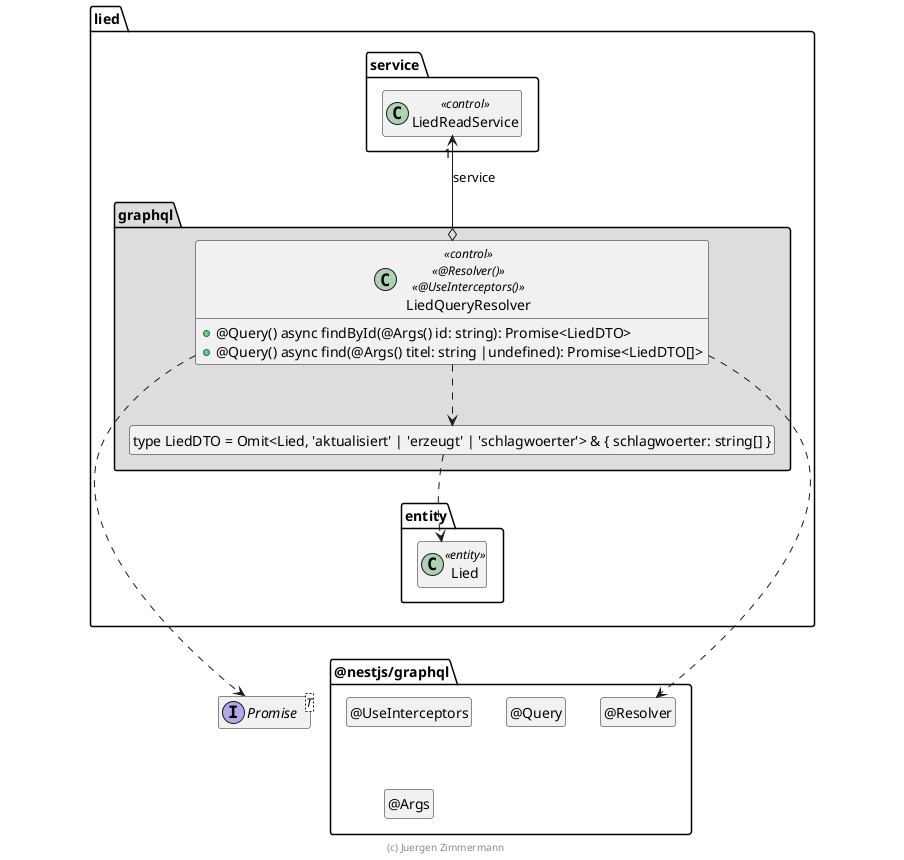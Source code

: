 ' Copyright (C) 2019 - present Juergen Zimmermann, Hochschule Karlsruhe
'
' This program is free software: you can redistribute it and/or modify
' it under the terms of the GNU General Public License as published by
' the Free Software Foundation, either version 3 of the License, or
' (at your option) any later version.
'
' This program is distributed in the hope that it will be useful,
' but WITHOUT ANY WARRANTY; without even the implied warranty of
' MERCHANTABILITY or FITNESS FOR A PARTICULAR PURPOSE.  See the
' GNU General Public License for more details.
'
' You should have received a copy of the GNU General Public License
' along with this program.  If not, see <https://www.gnu.org/licenses/>.

' Preview durch <Alt>d

@startuml Controller-Klasse

interface Promise<T>

package @nestjs/graphql {
  class "@Resolver" as Resolver
  hide Resolver circle

  class "@UseInterceptors" as UseInterceptors
  hide UseInterceptors circle

  class "@Query" as Query
  hide Query circle

  class "@Args" as Args
  hide Args circle

  Resolver .left[hidden].> Promise
}

package lied {
  package entity {
    class Lied <<entity>>
  }

  package service {
    class LiedReadService << control >>
  }

  package graphql #DDDDDD {
    class "type LiedDTO = Omit<Lied, 'aktualisiert' | 'erzeugt' | 'schlagwoerter'> & { schlagwoerter: string[] }" as LiedDTO
    hide LiedDTO circle

    class LiedQueryResolver << control >> << @Resolver() >> << @UseInterceptors() >> {
      + @Query() async findById(@Args() id: string): Promise<LiedDTO>
      + @Query() async find(@Args() titel: string |undefined): Promise<LiedDTO[]>
    }

    LiedQueryResolver o-up-> "1" LiedReadService : service
    LiedQueryResolver ..> LiedDTO
    LiedDTO ..> Lied
    LiedQueryResolver ..> Resolver

    LiedQueryResolver ..> Promise

    LiedDTO .[hidden].> Lied
    Lied .[hidden].> Promise
    LiedReadService .[hidden].> Promise
    Lied .[hidden].> Resolver
    LiedReadService .[hidden].> Resolver
  }
}

hide empty members

footer (c) Juergen Zimmermann

@enduml
